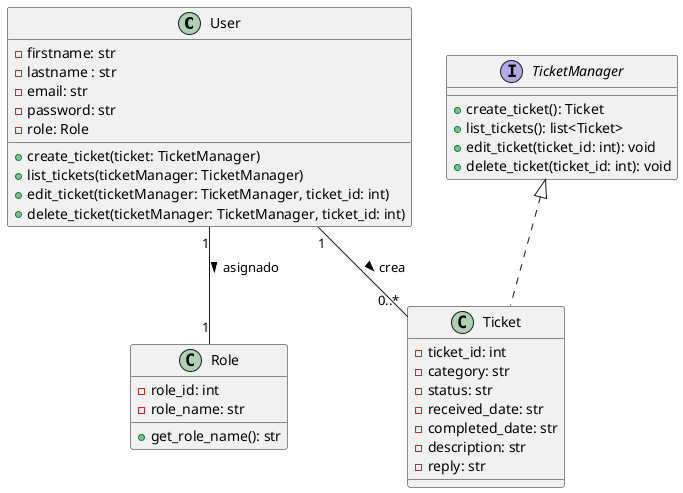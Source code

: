 @startuml

class User {
    - firstname: str
    - lastname : str
    - email: str
    - password: str
    - role: Role
    + create_ticket(ticket: TicketManager)
    + list_tickets(ticketManager: TicketManager)
    + edit_ticket(ticketManager: TicketManager, ticket_id: int)
    + delete_ticket(ticketManager: TicketManager, ticket_id: int)
}

class Role {
    - role_id: int
    - role_name: str
    + get_role_name(): str
}

interface TicketManager {
    + create_ticket(): Ticket
    + list_tickets(): list<Ticket>
    + edit_ticket(ticket_id: int): void
    + delete_ticket(ticket_id: int): void
}

class Ticket {
    - ticket_id: int
    - category: str
    - status: str
    - received_date: str
    - completed_date: str
    - description: str
    - reply: str
}

User "1" -- "1" Role : asignado >
User "1" -- "0..*" Ticket : crea >
TicketManager <|.. Ticket

@enduml